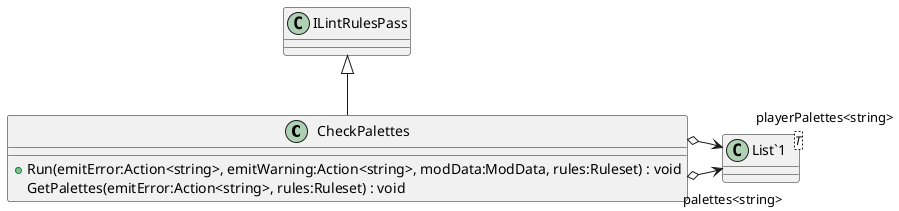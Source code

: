 @startuml
class CheckPalettes {
    + Run(emitError:Action<string>, emitWarning:Action<string>, modData:ModData, rules:Ruleset) : void
    GetPalettes(emitError:Action<string>, rules:Ruleset) : void
}
class "List`1"<T> {
}
ILintRulesPass <|-- CheckPalettes
CheckPalettes o-> "palettes<string>" "List`1"
CheckPalettes o-> "playerPalettes<string>" "List`1"
@enduml
